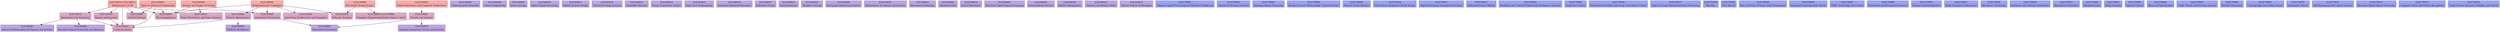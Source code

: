 // This is an auto-generated file. Don't edit this file; edit `modules.yml` instead.

digraph {
  node[shape="record", style="filled"];

  node[color="#945050", fillcolor="#ffaaaa"];

  ELEC40002 [label="{ELEC40002 | Analysis and Design of Circuits}"];

  ELEC40003 [label="{ELEC40003 | Digital Electronics and Computer Architecture}"];

  ELEC40004 [label="{ELEC40004 | Programming for Engineers}"];

  ELEC40006 [label="{ELEC40006 | Electronics Design Project}"];

  ELEC40009 [label="{ELEC40009 | Topics in Electrical Engineering}"];

  ELEC40010_ELEC40011 [label="{ELEC40010_ELEC40011 | Mathematics 1A 1B}"];

  node[color="#985d7d", fillcolor="#dea8c6"];

  ELEC50001 [label="{ELEC50001 | Circuits and Systems}"];
  ELEC40003 -> ELEC50001;

  ELEC50002 [label="{ELEC50002 | Communications}"];
  ELEC40009 -> ELEC50002;
  ELEC40010_ELEC40011 -> ELEC50002;
  ELEC50006 -> ELEC50002;
  ELEC50011 -> ELEC50002;
  ELEC50013 -> ELEC50002;

  ELEC50003_ELEC50008 [label="{ELEC50003_ELEC50008 | Computer Engineering Design Project I and II}"];
  ELEC40006 -> ELEC50003_ELEC50008;

  ELEC50004 [label="{ELEC50004 | Control Systems}"];
  ELEC40009 -> ELEC50004;
  ELEC40010_ELEC40011 -> ELEC50004;

  ELEC50006 [label="{ELEC50006 | Discrete Mathematics}"];
  ELEC40004 -> ELEC50006;

  ELEC50007 [label="{ELEC50007 | Electromagnetism}"];
  ELEC40002 -> ELEC50007;
  ELEC40004 -> ELEC50007;
  ELEC40009 -> ELEC50007;
  ELEC40010_ELEC40011 -> ELEC50007;

  ELEC50009 [label="{ELEC50009 | Information Processing}"];
  ELEC40004 -> ELEC50009;
  ELEC40010_ELEC40011 -> ELEC50009;

  ELEC50010 [label="{ELEC50010 | Instruction Architectures and Compilers}"];
  ELEC40004 -> ELEC50010;

  ELEC50011 [label="{ELEC50011 | Mathematics for Engineers}"];
  ELEC40010_ELEC40011 -> ELEC50011;

  ELEC50012 [label="{ELEC50012 | Power Electronics and Power Systems}"];
  ELEC40002 -> ELEC50012;

  ELEC50013 [label="{ELEC50013 | Signals and Systems}"];
  ELEC40010_ELEC40011 -> ELEC50013;

  ELEC50014 [label="{ELEC50014 | Software Systems}"];
  ELEC40004 -> ELEC50014;
  ELEC40006 -> ELEC50014;
  node[color="#7e68a4", fillcolor="#bba5e3"];

  ELEC60001 [label="{ELEC60001 | Advanced Mathematics for Signals and Systems}"];
  ELEC50011 -> ELEC60001;

  ELEC60002 [label="{ELEC60002 | Statistical Signal Processing and Inference}"];
  ELEC50011 -> ELEC60002;

  ELEC60003 [label="{ELEC60003 | Analogue Integrated Circuits and Systems}"];
  ELEC50001 -> ELEC60003;

  ELEC60004 [label="{ELEC60004 | Artificial Intelligence}"];
  ELEC50006 -> ELEC60004;

  ELEC60005 [label="{ELEC60005 | Biomedical Electronics}"];
  ELEC50001 -> ELEC60005;
  ELEC50009 -> ELEC60005;

  ELEC60006 [label="{ELEC60006 | Communication Networks}"];

  ELEC60008 [label="{ELEC60008 | Control Engineering}"];

  ELEC60009 [label="{ELEC60009 | Deep Learning}"];

  ELEC60010 [label="{ELEC60010 | Digital Signal Processing}"];

  ELEC60011 [label="{ELEC60011 | Digital Systems Design}"];

  ELEC60012 [label="{ELEC60012 | Electrical Energy Systems}"];

  ELEC60013 [label="{ELEC60013 | Embedded Systems}"];

  ELEC60014 [label="{ELEC60014 | Group Consultancy Project}"];

  ELEC60015 [label="{ELEC60015 | High Level Programming}"];

  ELEC60016 [label="{ELEC60016 | Individual Industrial Placement}"];

  ELEC60017 [label="{ELEC60017 | Individual Project}"];

  ELEC60018 [label="{ELEC60018 | Instrumentation}"];

  ELEC60019 [label="{ELEC60019 | Machine Learning}"];

  ELEC60020 [label="{ELEC60020 | Managing Engineering Projects}"];

  ELEC60021 [label="{ELEC60021 | Mathematics for Signals and Systems}"];

  ELEC60022 [label="{ELEC60022 | Microwave Technology}"];

  ELEC60023 [label="{ELEC60023 | Optoelectronics}"];

  ELEC60024 [label="{ELEC60024 | Power Electronics}"];

  ELEC60025 [label="{ELEC60025 | Real-Time Digital Signal Processing}"];

  ELEC60026 [label="{ELEC60026 | Semiconductor Devices}"];

  ELEC60030 [label="{ELEC60030 | Robotic Manipulation}"];

  ELEC60031 [label="{ELEC60031 | Classical and Modern Radar}"];

  ELEC60033 [label="{ELEC60033 | Electric Vehicle Technologies}"];
  node[color="#4d5395", fillcolor="#9aa3ff"];

  ELEC70001 [label="{ELEC70001 | Adaptive Signal Processing and Machine Intelligence}"];

  ELEC70003 [label="{ELEC70003 | Advanced Electronic Devices}"];

  ELEC70004 [label="{ELEC70004 | Analogue Signal Processing}"];

  ELEC70006 [label="{ELEC70006 | Design of Linear Multivariable Control Systems}"];

  ELEC70009 [label="{ELEC70009 | Discrete-Event Systems}"];

  ELEC70012 [label="{ELEC70012 | Full-Custom Integrated Circuit Design}"];

  ELEC70013 [label="{ELEC70013 | High Performance Analogue Electronics}"];

  ELEC70017 [label="{ELEC70017 | Individual Project (MEng)}"];

  ELEC70022 [label="{ELEC70022 | Modelling and Control of Multi-body Mechanical Systems}"];

  ELEC70028 [label="{ELEC70028 | Predictive Control}"];

  ELEC70030 [label="{ELEC70030 | Professional Portfolio and Group Consultancy Project}"];

  ELEC70037 [label="{ELEC70037 | Topics in Large Dimensional Data Processing}"];

  ELEC70039 [label="{ELEC70039 | Wavelets}"];

  ELEC70041 [label="{ELEC70041 | Year Abroad}"];

  ELEC70044 [label="{ELEC70044 | Role and Value of Smart Grid Technologies}"];

  ELEC70045 [label="{ELEC70045 | Advanced Communication Theory}"];

  ELEC70047 [label="{ELEC70047 | HVDC Technology and Control}"];

  ELEC70048 [label="{ELEC70048 | Probability and Stochastic Processes}"];

  ELEC70015 [label="{ELEC70015 | Human-Centered Robotics}"];

  ELEC70051 [label="{ELEC70051 | Radio Frequency Subsystems}"];

  ELEC70054 [label="{ELEC70054 | Microwave Technology}"];

  ELEC70056 [label="{ELEC70056 | Hardware and Software Verification}"];

  ELEC70057 [label="{ELEC70057 | Biomedical Electronics}"];

  ELEC70058 [label="{ELEC70058 | Optoelectronics}"];

  ELEC70061 [label="{ELEC70061 | Deep Learning}"];

  ELEC70065 [label="{ELEC70065 | Optimal Control}"];

  ELEC70066 [label="{ELEC70066 | Advanced Optimisation}"];

  ELEC70067 [label="{ELEC70067 | Traffic Theory and Queuing Systems}"];

  ELEC70068 [label="{ELEC70068 | Machine Reasoning}"];

  ELEC70069 [label="{ELEC70069 | Cryptography and Coding Theory}"];

  ELEC70070 [label="{ELEC70070 | Information Theory}"];

  ELEC70071 [label="{ELEC70071 | Self-Organising Multi-Agent Systems}"];

  ELEC70072 [label="{ELEC70072 | Real-time Digital Signal Processing}"];

  ELEC70073 [label="{ELEC70073 | Computer Vision and Pattern Recognition}"];

  ELEC70074 [label="{ELEC70074 | Power System Dynamics Stability and Control}"];
}
